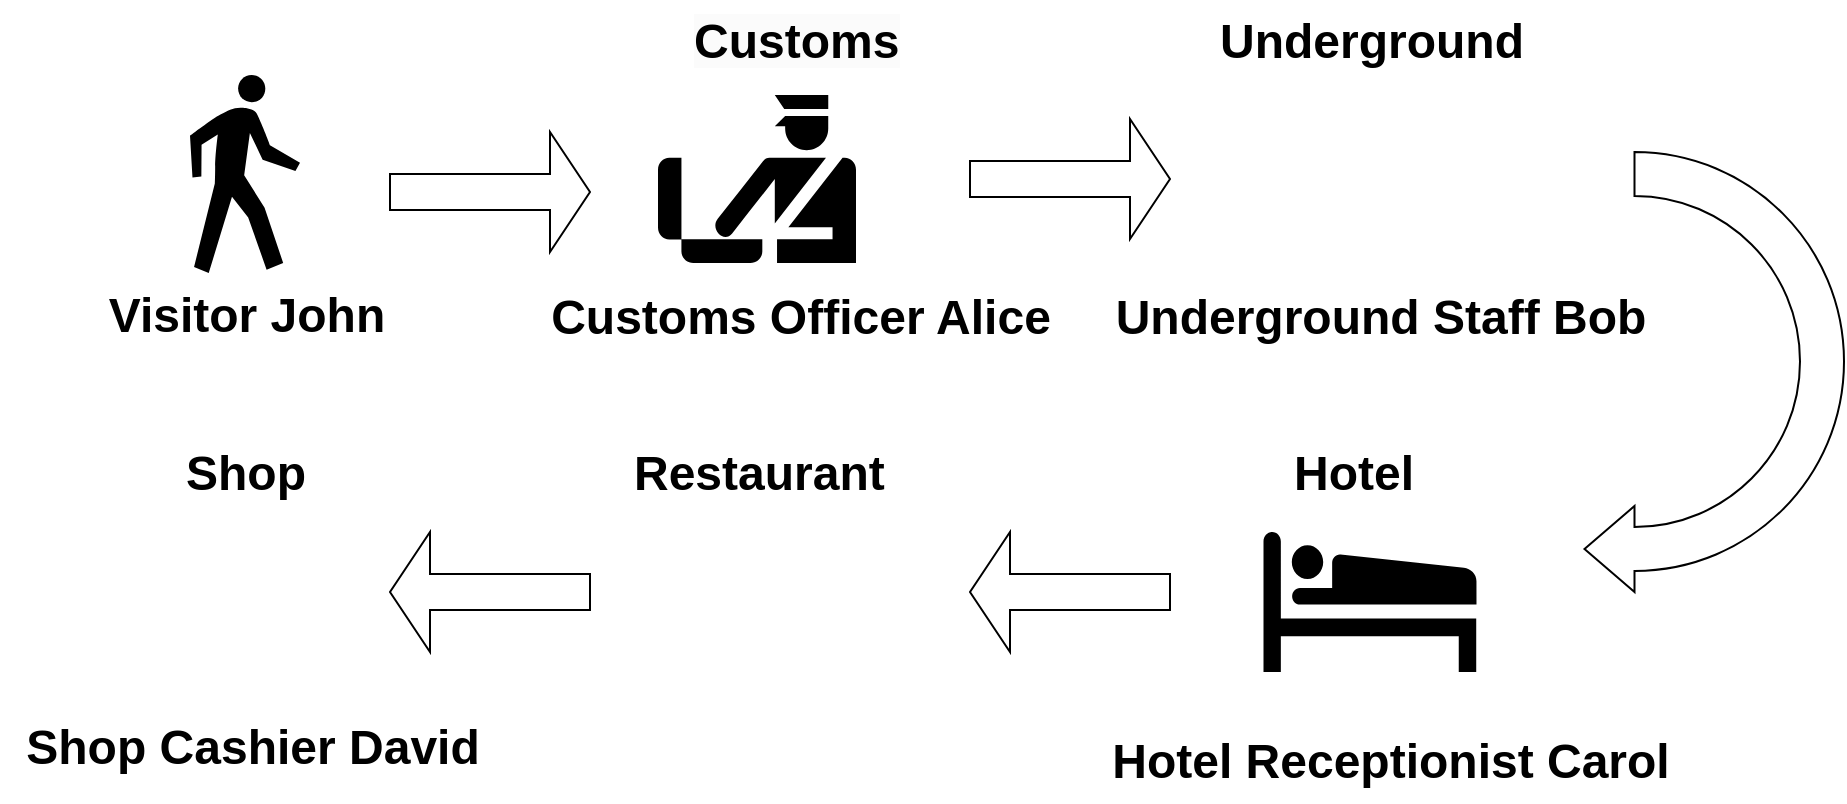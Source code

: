 <mxfile version="21.6.9" type="github">
  <diagram name="Page-1" id="qUilC0vSFBUKwav31X2_">
    <mxGraphModel dx="1474" dy="1629" grid="1" gridSize="10" guides="1" tooltips="1" connect="1" arrows="1" fold="1" page="1" pageScale="1" pageWidth="827" pageHeight="1169" math="0" shadow="0">
      <root>
        <mxCell id="0" />
        <mxCell id="1" parent="0" />
        <mxCell id="ZjJyJiL3dWtTblCl84_8-6" value="&lt;b style=&quot;border-color: var(--border-color); font-size: 24px;&quot;&gt;Visitor John&lt;/b&gt;" style="shape=mxgraph.signs.people.walking;html=1;pointerEvents=1;fillColor=#000000;strokeColor=none;verticalLabelPosition=bottom;verticalAlign=top;align=center;" parent="1" vertex="1">
          <mxGeometry x="100" y="221.5" width="55" height="99" as="geometry" />
        </mxCell>
        <mxCell id="tX2oDrG0ECwIlv_tpg-x-3" value="" style="shape=singleArrow;whiteSpace=wrap;html=1;" vertex="1" parent="1">
          <mxGeometry x="200" y="250" width="100" height="60" as="geometry" />
        </mxCell>
        <mxCell id="tX2oDrG0ECwIlv_tpg-x-4" value="" style="group" vertex="1" connectable="0" parent="1">
          <mxGeometry x="270" y="184" width="320" height="179" as="geometry" />
        </mxCell>
        <mxCell id="ZjJyJiL3dWtTblCl84_8-7" value="" style="shape=mxgraph.signs.travel.customs;html=1;pointerEvents=1;fillColor=#000000;strokeColor=none;verticalLabelPosition=bottom;verticalAlign=top;align=center;movable=1;resizable=1;rotatable=1;deletable=1;editable=1;locked=0;connectable=1;" parent="tX2oDrG0ECwIlv_tpg-x-4" vertex="1">
          <mxGeometry x="64" y="47.5" width="99" height="84" as="geometry" />
        </mxCell>
        <mxCell id="ZjJyJiL3dWtTblCl84_8-8" value="&lt;b style=&quot;border-color: var(--border-color); font-size: 24px;&quot;&gt;Customs Officer Alice&lt;/b&gt;" style="text;html=1;align=center;verticalAlign=middle;resizable=1;points=[];autosize=1;strokeColor=none;fillColor=none;movable=1;rotatable=1;deletable=1;editable=1;locked=0;connectable=1;" parent="tX2oDrG0ECwIlv_tpg-x-4" vertex="1">
          <mxGeometry y="139" width="270" height="40" as="geometry" />
        </mxCell>
        <mxCell id="ZjJyJiL3dWtTblCl84_8-9" value="&lt;b style=&quot;border-color: var(--border-color); color: rgb(0, 0, 0); font-family: Helvetica; font-style: normal; font-variant-ligatures: normal; font-variant-caps: normal; letter-spacing: normal; orphans: 2; text-align: center; text-indent: 0px; text-transform: none; widows: 2; word-spacing: 0px; -webkit-text-stroke-width: 0px; background-color: rgb(251, 251, 251); text-decoration-thickness: initial; text-decoration-style: initial; text-decoration-color: initial; font-size: 24px;&quot;&gt;Customs&lt;/b&gt;" style="text;whiteSpace=wrap;html=1;movable=1;resizable=1;rotatable=1;deletable=1;editable=1;locked=0;connectable=1;" parent="tX2oDrG0ECwIlv_tpg-x-4" vertex="1">
          <mxGeometry x="80" width="140" height="50" as="geometry" />
        </mxCell>
        <mxCell id="tX2oDrG0ECwIlv_tpg-x-7" value="" style="shape=singleArrow;whiteSpace=wrap;html=1;" vertex="1" parent="tX2oDrG0ECwIlv_tpg-x-4">
          <mxGeometry x="220" y="59.5" width="100" height="60" as="geometry" />
        </mxCell>
        <mxCell id="ZjJyJiL3dWtTblCl84_8-10" value="" style="shape=image;html=1;verticalAlign=top;verticalLabelPosition=bottom;labelBackgroundColor=#ffffff;imageAspect=0;aspect=fixed;image=https://cdn4.iconfinder.com/data/icons/transportation-190/1000/london_under_underground_city_mining_underpass_parking-128.png" parent="1" vertex="1">
          <mxGeometry x="611.5" y="202" width="143" height="143" as="geometry" />
        </mxCell>
        <mxCell id="ZjJyJiL3dWtTblCl84_8-12" value="&lt;div style=&quot;text-align: center;&quot;&gt;&lt;span style=&quot;background-color: initial; font-size: 24px;&quot;&gt;&lt;b&gt;Underground&lt;/b&gt;&lt;/span&gt;&lt;/div&gt;" style="text;whiteSpace=wrap;html=1;" parent="1" vertex="1">
          <mxGeometry x="613" y="184" width="140" height="50" as="geometry" />
        </mxCell>
        <mxCell id="tX2oDrG0ECwIlv_tpg-x-1" value="&lt;font style=&quot;font-size: 24px;&quot;&gt;&lt;b&gt;Underground Staff Bob&lt;/b&gt;&lt;/font&gt;" style="text;html=1;align=center;verticalAlign=middle;resizable=0;points=[];autosize=1;strokeColor=none;fillColor=none;" vertex="1" parent="1">
          <mxGeometry x="550" y="322.5" width="290" height="40" as="geometry" />
        </mxCell>
        <mxCell id="tX2oDrG0ECwIlv_tpg-x-8" value="" style="html=1;shadow=0;dashed=0;align=center;verticalAlign=middle;shape=mxgraph.arrows2.uTurnArrow;dy=11;arrowHead=43;dx2=25;rotation=-180;" vertex="1" parent="1">
          <mxGeometry x="827" y="260" width="100" height="220" as="geometry" />
        </mxCell>
        <mxCell id="tX2oDrG0ECwIlv_tpg-x-9" value="" style="shape=mxgraph.signs.travel.hotel;html=1;pointerEvents=1;fillColor=#000000;strokeColor=none;verticalLabelPosition=bottom;verticalAlign=top;align=center;" vertex="1" parent="1">
          <mxGeometry x="636.75" y="450" width="106.5" height="70" as="geometry" />
        </mxCell>
        <mxCell id="tX2oDrG0ECwIlv_tpg-x-10" value="&lt;div style=&quot;text-align: center;&quot;&gt;&lt;span style=&quot;background-color: initial; font-size: 24px;&quot;&gt;&lt;b&gt;Hotel&lt;/b&gt;&lt;/span&gt;&lt;/div&gt;" style="text;whiteSpace=wrap;html=1;" vertex="1" parent="1">
          <mxGeometry x="650" y="400" width="140" height="50" as="geometry" />
        </mxCell>
        <mxCell id="tX2oDrG0ECwIlv_tpg-x-11" value="&lt;font style=&quot;font-size: 24px;&quot;&gt;&lt;b&gt;Hotel Receptionist Carol&lt;/b&gt;&lt;/font&gt;" style="text;html=1;align=center;verticalAlign=middle;resizable=0;points=[];autosize=1;strokeColor=none;fillColor=none;" vertex="1" parent="1">
          <mxGeometry x="550" y="545" width="300" height="40" as="geometry" />
        </mxCell>
        <mxCell id="tX2oDrG0ECwIlv_tpg-x-14" value="&lt;div style=&quot;text-align: center;&quot;&gt;&lt;span style=&quot;font-size: 24px;&quot;&gt;&lt;b&gt;Restaurant&lt;/b&gt;&lt;/span&gt;&lt;/div&gt;" style="text;whiteSpace=wrap;html=1;" vertex="1" parent="1">
          <mxGeometry x="320" y="400" width="140" height="50" as="geometry" />
        </mxCell>
        <mxCell id="tX2oDrG0ECwIlv_tpg-x-15" value="" style="shape=image;html=1;verticalAlign=top;verticalLabelPosition=bottom;labelBackgroundColor=#ffffff;imageAspect=0;aspect=fixed;image=https://cdn1.iconfinder.com/data/icons/ionicons-sharp-vol-2/512/restaurant-sharp-128.png" vertex="1" parent="1">
          <mxGeometry x="350" y="445" width="80" height="80" as="geometry" />
        </mxCell>
        <mxCell id="tX2oDrG0ECwIlv_tpg-x-17" value="" style="shape=singleArrow;whiteSpace=wrap;html=1;rotation=-180;" vertex="1" parent="1">
          <mxGeometry x="490" y="450" width="100" height="60" as="geometry" />
        </mxCell>
        <mxCell id="tX2oDrG0ECwIlv_tpg-x-19" value="" style="shape=singleArrow;whiteSpace=wrap;html=1;rotation=-180;" vertex="1" parent="1">
          <mxGeometry x="200" y="450" width="100" height="60" as="geometry" />
        </mxCell>
        <mxCell id="tX2oDrG0ECwIlv_tpg-x-21" value="" style="shape=image;html=1;verticalAlign=top;verticalLabelPosition=bottom;labelBackgroundColor=#ffffff;imageAspect=0;aspect=fixed;image=https://cdn2.iconfinder.com/data/icons/search-outline-24-px/24/commerce_and_shopping_loupe_tracking_shopping_cart_supermarket-128.png" vertex="1" parent="1">
          <mxGeometry x="78" y="432.5" width="105" height="105" as="geometry" />
        </mxCell>
        <mxCell id="tX2oDrG0ECwIlv_tpg-x-22" value="&lt;div style=&quot;&quot;&gt;&lt;span style=&quot;font-size: 24px;&quot;&gt;&lt;b&gt;Shop&lt;/b&gt;&lt;/span&gt;&lt;/div&gt;" style="text;whiteSpace=wrap;html=1;align=center;" vertex="1" parent="1">
          <mxGeometry x="57.5" y="400" width="140" height="50" as="geometry" />
        </mxCell>
        <mxCell id="tX2oDrG0ECwIlv_tpg-x-23" value="&lt;font style=&quot;font-size: 24px;&quot;&gt;&lt;b&gt;Shop Cashier David&lt;/b&gt;&lt;/font&gt;" style="text;html=1;align=center;verticalAlign=middle;resizable=0;points=[];autosize=1;strokeColor=none;fillColor=none;" vertex="1" parent="1">
          <mxGeometry x="5.5" y="537.5" width="250" height="40" as="geometry" />
        </mxCell>
      </root>
    </mxGraphModel>
  </diagram>
</mxfile>
